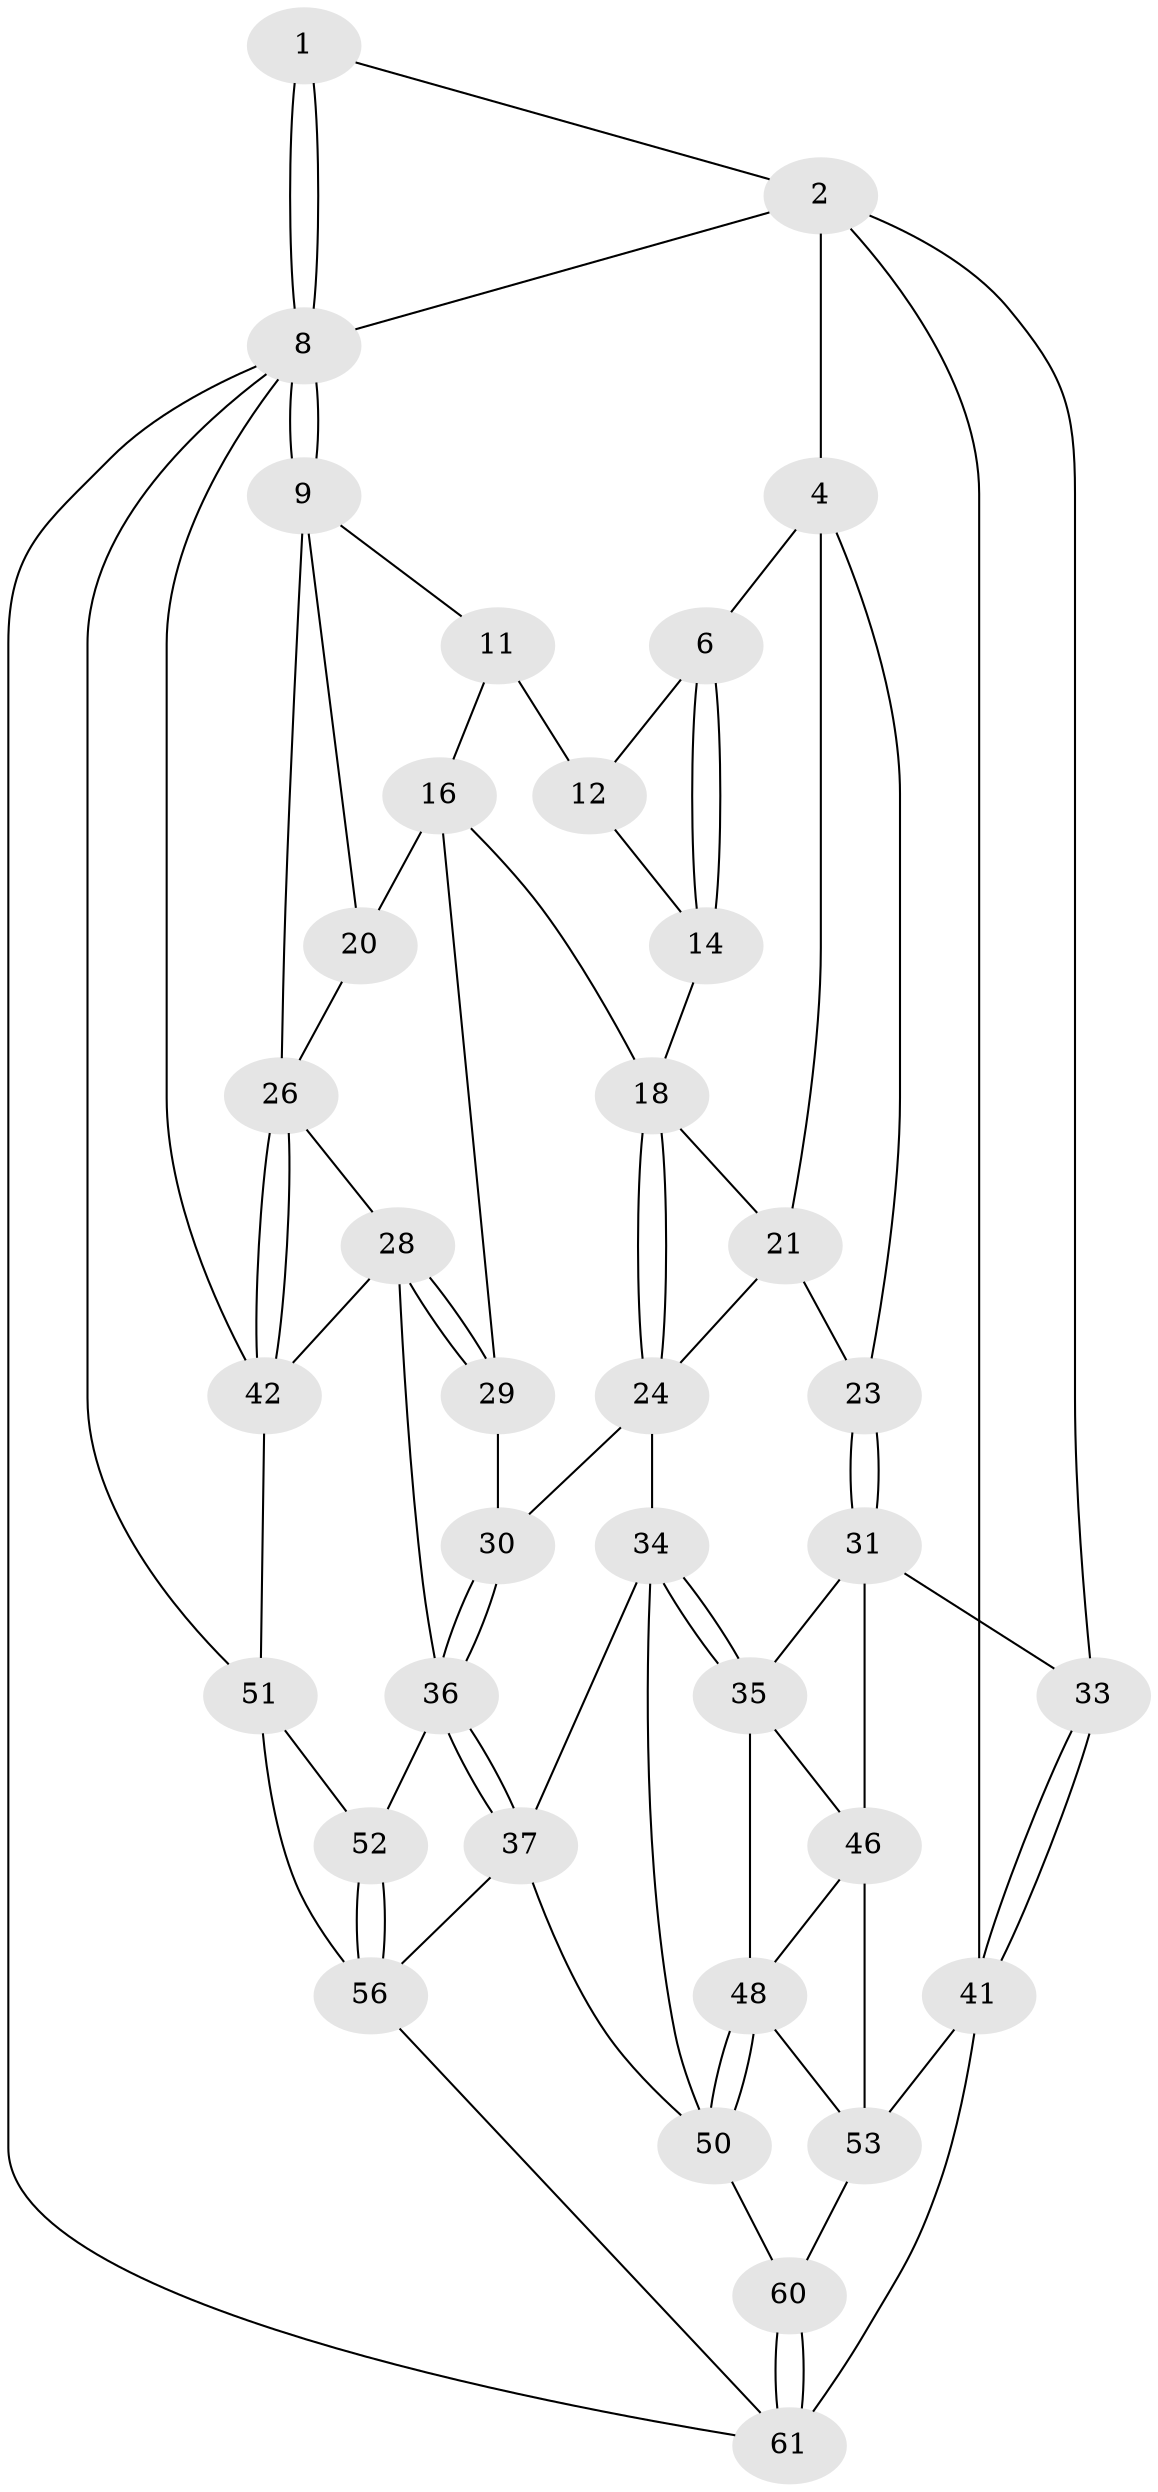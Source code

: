 // original degree distribution, {3: 0.031746031746031744, 4: 0.25396825396825395, 5: 0.5079365079365079, 6: 0.20634920634920634}
// Generated by graph-tools (version 1.1) at 2025/11/02/27/25 16:11:58]
// undirected, 36 vertices, 81 edges
graph export_dot {
graph [start="1"]
  node [color=gray90,style=filled];
  1 [pos="+0.6138544555947724+0"];
  2 [pos="+0+0",super="+3"];
  4 [pos="+0+0.08645185093578141",super="+5"];
  6 [pos="+0.4373043803523626+0.09882229794585866",super="+7"];
  8 [pos="+1+0",super="+44"];
  9 [pos="+1+0",super="+10"];
  11 [pos="+0.6617287212252225+0",super="+15"];
  12 [pos="+0.6486421004131021+0",super="+13"];
  14 [pos="+0.5652942443110061+0.26675992342174026"];
  16 [pos="+0.7896783679751807+0.3145294683255808",super="+17"];
  18 [pos="+0.5660808959869039+0.2916734047738996",super="+19"];
  20 [pos="+0.8230916674354967+0.28873469546524133"];
  21 [pos="+0.3778479930113623+0.23691367510234754",super="+22"];
  23 [pos="+0.24271029769289756+0.38728643021388004"];
  24 [pos="+0.5031724195131726+0.42205957417017914",super="+25"];
  26 [pos="+1+0.3997030632017582",super="+27"];
  28 [pos="+0.8062613347746727+0.5084965750621774",super="+39"];
  29 [pos="+0.7877797765721167+0.4126314849634403"];
  30 [pos="+0.5321446779241793+0.44821143594275414"];
  31 [pos="+0.19302600877213572+0.5154300547856332",super="+32"];
  33 [pos="+0+0.5614950051344404"];
  34 [pos="+0.38202108750925323+0.5824875299070995",super="+38"];
  35 [pos="+0.3469251962178443+0.5935045233957054",super="+45"];
  36 [pos="+0.6757302262132205+0.6320159945942454",super="+40"];
  37 [pos="+0.5581738010067049+0.7210225361837463",super="+58"];
  41 [pos="+0+0.7830512645733987",super="+55"];
  42 [pos="+1+0.7341892998157823",super="+43"];
  46 [pos="+0.244727239723977+0.6263390947899534",super="+47"];
  48 [pos="+0.2720368727190981+0.7350726682237785",super="+49"];
  50 [pos="+0.33478417284398687+0.7949987126841679",super="+59"];
  51 [pos="+0.8661276929762644+0.8672950314644465",super="+62"];
  52 [pos="+0.7228517189186265+0.7004367556947609"];
  53 [pos="+0.17728515549419332+0.739091253049837",super="+54"];
  56 [pos="+0.7702265662047133+1",super="+57"];
  60 [pos="+0.34873565841598536+0.9170963528766721"];
  61 [pos="+0.45361938999461987+1",super="+63"];
  1 -- 2;
  1 -- 8;
  1 -- 8;
  2 -- 8;
  2 -- 41;
  2 -- 33;
  2 -- 4;
  4 -- 23;
  4 -- 21;
  4 -- 6;
  6 -- 14;
  6 -- 14;
  6 -- 12;
  8 -- 9;
  8 -- 9;
  8 -- 42;
  8 -- 51;
  8 -- 61;
  9 -- 26;
  9 -- 11;
  9 -- 20;
  11 -- 12 [weight=2];
  11 -- 16;
  12 -- 14;
  14 -- 18;
  16 -- 20;
  16 -- 18;
  16 -- 29;
  18 -- 24;
  18 -- 24;
  18 -- 21;
  20 -- 26;
  21 -- 24;
  21 -- 23;
  23 -- 31;
  23 -- 31;
  24 -- 30;
  24 -- 34;
  26 -- 42;
  26 -- 42;
  26 -- 28;
  28 -- 29;
  28 -- 29;
  28 -- 42;
  28 -- 36;
  29 -- 30;
  30 -- 36;
  30 -- 36;
  31 -- 35;
  31 -- 33;
  31 -- 46;
  33 -- 41;
  33 -- 41;
  34 -- 35;
  34 -- 35;
  34 -- 50;
  34 -- 37;
  35 -- 48;
  35 -- 46;
  36 -- 37;
  36 -- 37;
  36 -- 52;
  37 -- 50;
  37 -- 56;
  41 -- 53;
  41 -- 61 [weight=2];
  42 -- 51;
  46 -- 53;
  46 -- 48;
  48 -- 50;
  48 -- 50;
  48 -- 53;
  50 -- 60;
  51 -- 52;
  51 -- 56;
  52 -- 56;
  52 -- 56;
  53 -- 60;
  56 -- 61;
  60 -- 61;
  60 -- 61;
}
